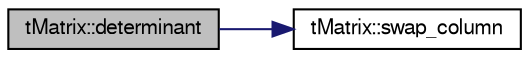 digraph "tMatrix::determinant"
{
 // LATEX_PDF_SIZE
  edge [fontname="FreeSans",fontsize="10",labelfontname="FreeSans",labelfontsize="10"];
  node [fontname="FreeSans",fontsize="10",shape=record];
  rankdir="LR";
  Node1 [label="tMatrix::determinant",height=0.2,width=0.4,color="black", fillcolor="grey75", style="filled", fontcolor="black",tooltip="liczy wyznacznik"];
  Node1 -> Node2 [color="midnightblue",fontsize="10",style="solid",fontname="FreeSans"];
  Node2 [label="tMatrix::swap_column",height=0.2,width=0.4,color="black", fillcolor="white", style="filled",URL="$a00109.html#a5be3801f0dca3db6dfcfc593ed8f12fc",tooltip="Zamiana kolumn."];
}
